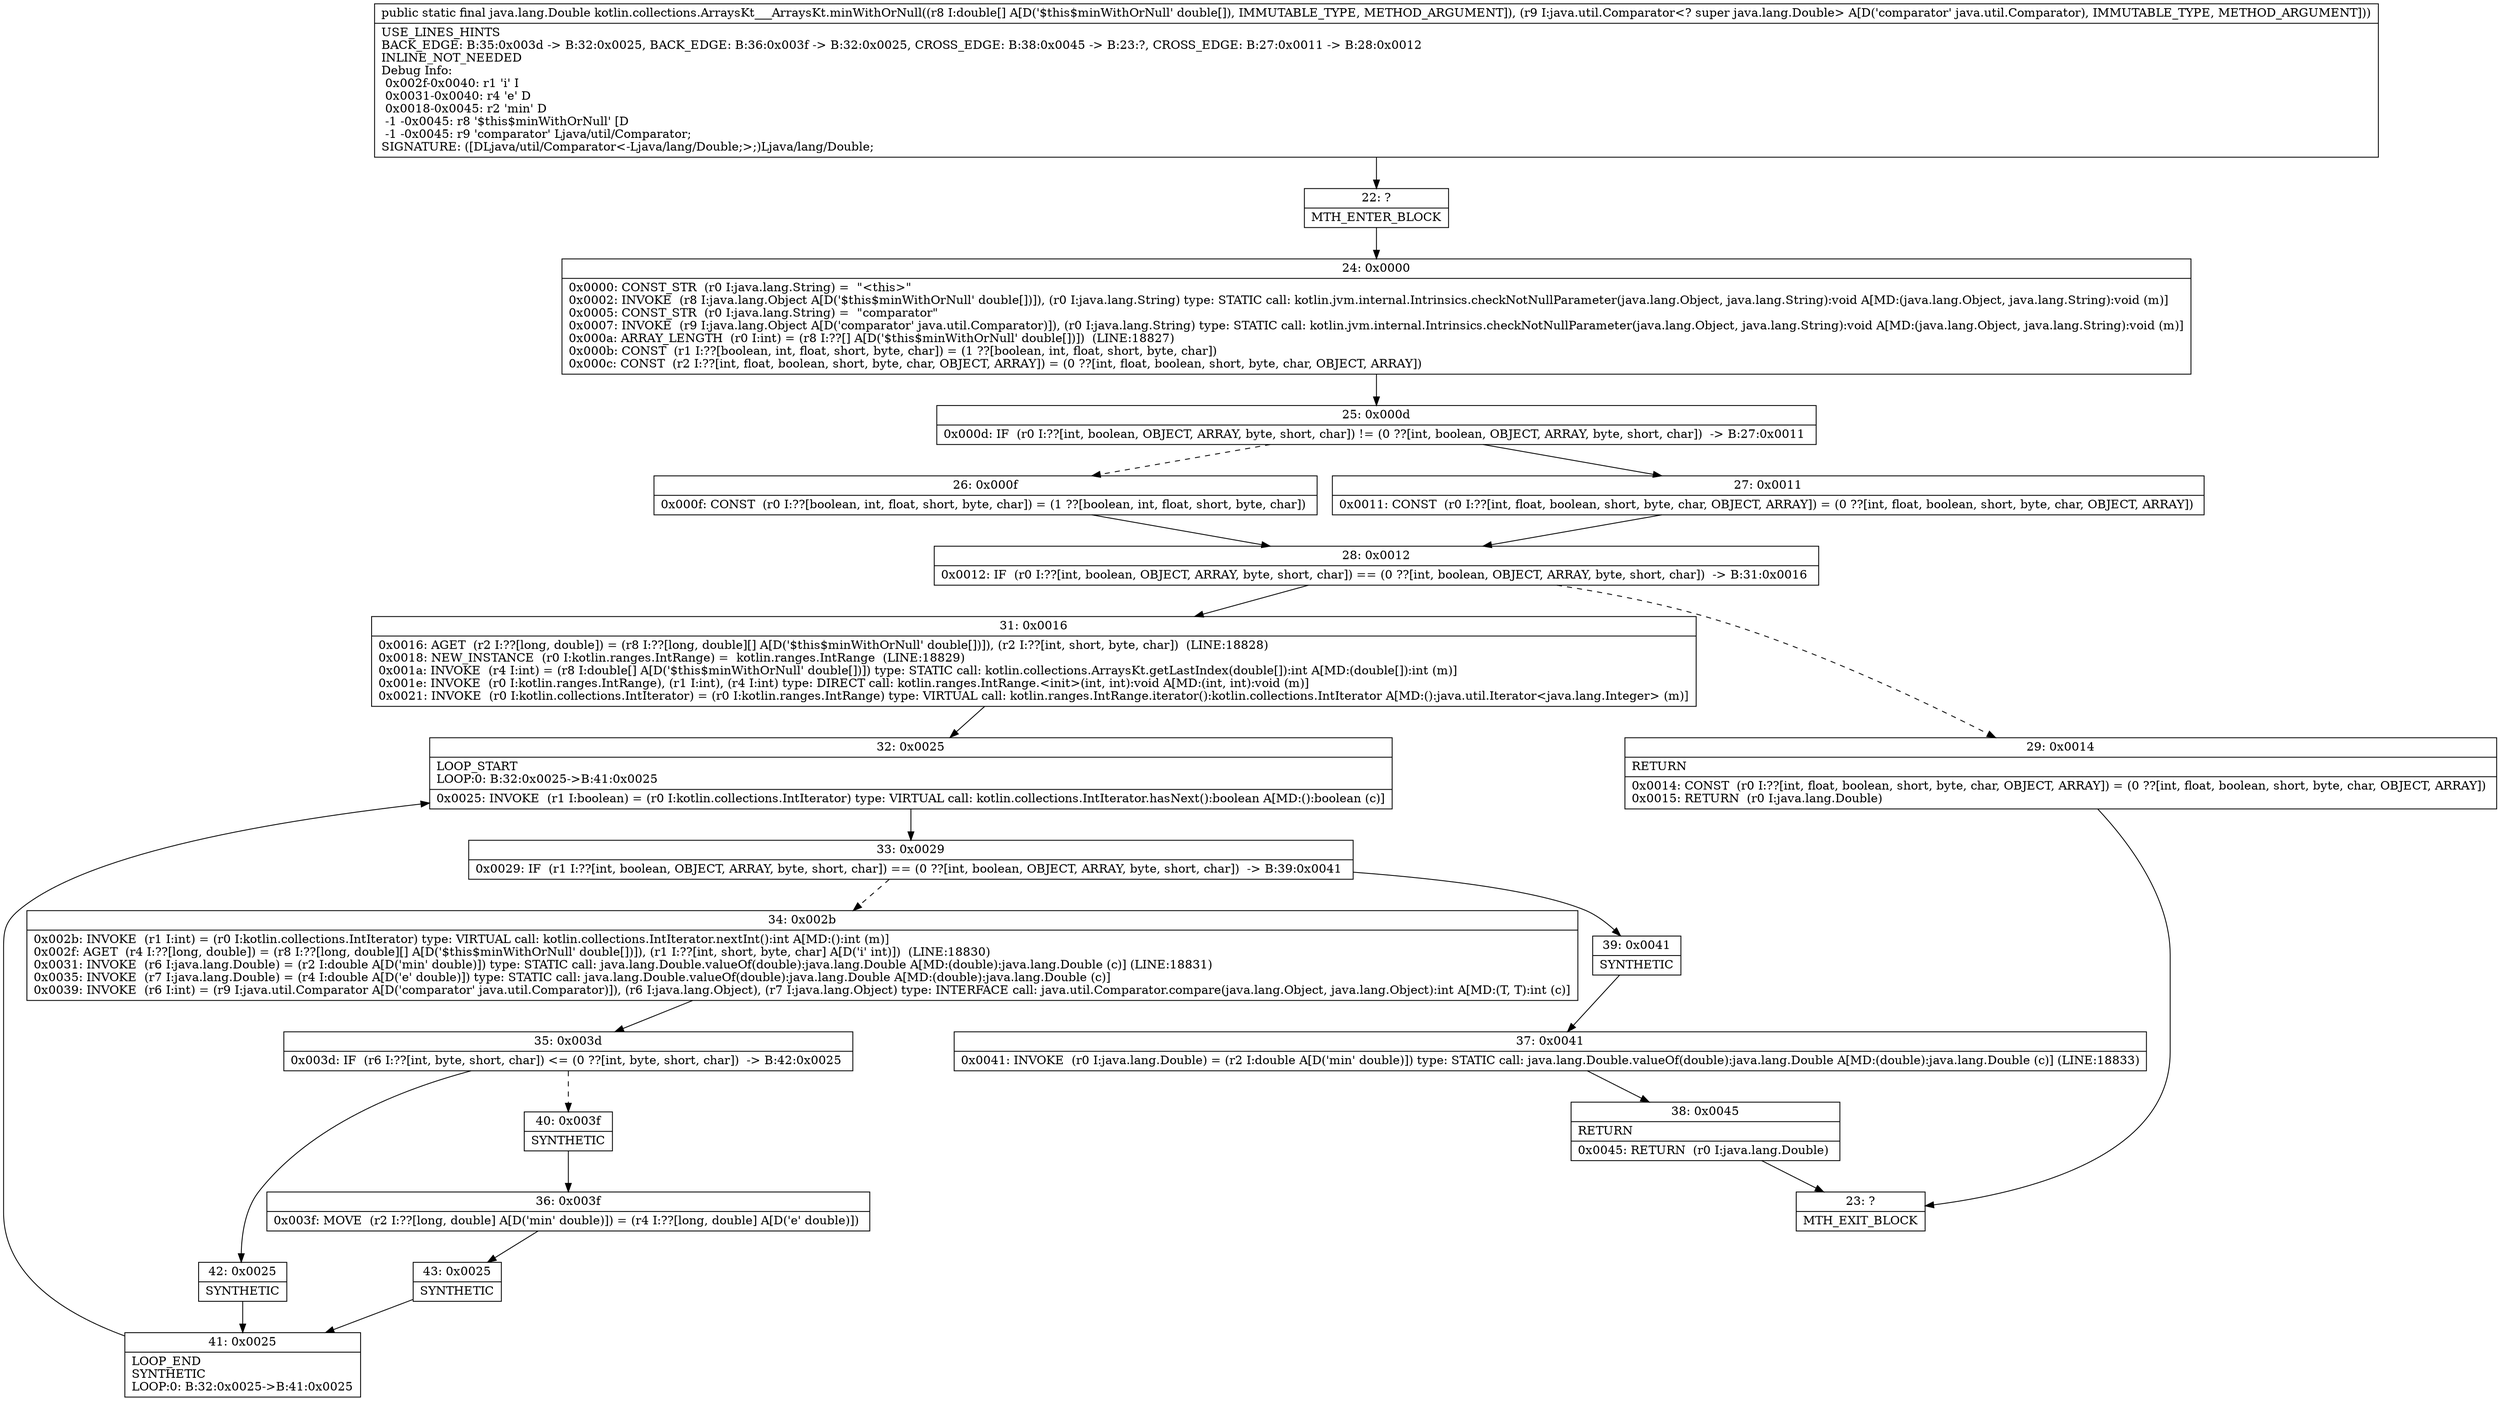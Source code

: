 digraph "CFG forkotlin.collections.ArraysKt___ArraysKt.minWithOrNull([DLjava\/util\/Comparator;)Ljava\/lang\/Double;" {
Node_22 [shape=record,label="{22\:\ ?|MTH_ENTER_BLOCK\l}"];
Node_24 [shape=record,label="{24\:\ 0x0000|0x0000: CONST_STR  (r0 I:java.lang.String) =  \"\<this\>\" \l0x0002: INVOKE  (r8 I:java.lang.Object A[D('$this$minWithOrNull' double[])]), (r0 I:java.lang.String) type: STATIC call: kotlin.jvm.internal.Intrinsics.checkNotNullParameter(java.lang.Object, java.lang.String):void A[MD:(java.lang.Object, java.lang.String):void (m)]\l0x0005: CONST_STR  (r0 I:java.lang.String) =  \"comparator\" \l0x0007: INVOKE  (r9 I:java.lang.Object A[D('comparator' java.util.Comparator)]), (r0 I:java.lang.String) type: STATIC call: kotlin.jvm.internal.Intrinsics.checkNotNullParameter(java.lang.Object, java.lang.String):void A[MD:(java.lang.Object, java.lang.String):void (m)]\l0x000a: ARRAY_LENGTH  (r0 I:int) = (r8 I:??[] A[D('$this$minWithOrNull' double[])])  (LINE:18827)\l0x000b: CONST  (r1 I:??[boolean, int, float, short, byte, char]) = (1 ??[boolean, int, float, short, byte, char]) \l0x000c: CONST  (r2 I:??[int, float, boolean, short, byte, char, OBJECT, ARRAY]) = (0 ??[int, float, boolean, short, byte, char, OBJECT, ARRAY]) \l}"];
Node_25 [shape=record,label="{25\:\ 0x000d|0x000d: IF  (r0 I:??[int, boolean, OBJECT, ARRAY, byte, short, char]) != (0 ??[int, boolean, OBJECT, ARRAY, byte, short, char])  \-\> B:27:0x0011 \l}"];
Node_26 [shape=record,label="{26\:\ 0x000f|0x000f: CONST  (r0 I:??[boolean, int, float, short, byte, char]) = (1 ??[boolean, int, float, short, byte, char]) \l}"];
Node_28 [shape=record,label="{28\:\ 0x0012|0x0012: IF  (r0 I:??[int, boolean, OBJECT, ARRAY, byte, short, char]) == (0 ??[int, boolean, OBJECT, ARRAY, byte, short, char])  \-\> B:31:0x0016 \l}"];
Node_29 [shape=record,label="{29\:\ 0x0014|RETURN\l|0x0014: CONST  (r0 I:??[int, float, boolean, short, byte, char, OBJECT, ARRAY]) = (0 ??[int, float, boolean, short, byte, char, OBJECT, ARRAY]) \l0x0015: RETURN  (r0 I:java.lang.Double) \l}"];
Node_23 [shape=record,label="{23\:\ ?|MTH_EXIT_BLOCK\l}"];
Node_31 [shape=record,label="{31\:\ 0x0016|0x0016: AGET  (r2 I:??[long, double]) = (r8 I:??[long, double][] A[D('$this$minWithOrNull' double[])]), (r2 I:??[int, short, byte, char])  (LINE:18828)\l0x0018: NEW_INSTANCE  (r0 I:kotlin.ranges.IntRange) =  kotlin.ranges.IntRange  (LINE:18829)\l0x001a: INVOKE  (r4 I:int) = (r8 I:double[] A[D('$this$minWithOrNull' double[])]) type: STATIC call: kotlin.collections.ArraysKt.getLastIndex(double[]):int A[MD:(double[]):int (m)]\l0x001e: INVOKE  (r0 I:kotlin.ranges.IntRange), (r1 I:int), (r4 I:int) type: DIRECT call: kotlin.ranges.IntRange.\<init\>(int, int):void A[MD:(int, int):void (m)]\l0x0021: INVOKE  (r0 I:kotlin.collections.IntIterator) = (r0 I:kotlin.ranges.IntRange) type: VIRTUAL call: kotlin.ranges.IntRange.iterator():kotlin.collections.IntIterator A[MD:():java.util.Iterator\<java.lang.Integer\> (m)]\l}"];
Node_32 [shape=record,label="{32\:\ 0x0025|LOOP_START\lLOOP:0: B:32:0x0025\-\>B:41:0x0025\l|0x0025: INVOKE  (r1 I:boolean) = (r0 I:kotlin.collections.IntIterator) type: VIRTUAL call: kotlin.collections.IntIterator.hasNext():boolean A[MD:():boolean (c)]\l}"];
Node_33 [shape=record,label="{33\:\ 0x0029|0x0029: IF  (r1 I:??[int, boolean, OBJECT, ARRAY, byte, short, char]) == (0 ??[int, boolean, OBJECT, ARRAY, byte, short, char])  \-\> B:39:0x0041 \l}"];
Node_34 [shape=record,label="{34\:\ 0x002b|0x002b: INVOKE  (r1 I:int) = (r0 I:kotlin.collections.IntIterator) type: VIRTUAL call: kotlin.collections.IntIterator.nextInt():int A[MD:():int (m)]\l0x002f: AGET  (r4 I:??[long, double]) = (r8 I:??[long, double][] A[D('$this$minWithOrNull' double[])]), (r1 I:??[int, short, byte, char] A[D('i' int)])  (LINE:18830)\l0x0031: INVOKE  (r6 I:java.lang.Double) = (r2 I:double A[D('min' double)]) type: STATIC call: java.lang.Double.valueOf(double):java.lang.Double A[MD:(double):java.lang.Double (c)] (LINE:18831)\l0x0035: INVOKE  (r7 I:java.lang.Double) = (r4 I:double A[D('e' double)]) type: STATIC call: java.lang.Double.valueOf(double):java.lang.Double A[MD:(double):java.lang.Double (c)]\l0x0039: INVOKE  (r6 I:int) = (r9 I:java.util.Comparator A[D('comparator' java.util.Comparator)]), (r6 I:java.lang.Object), (r7 I:java.lang.Object) type: INTERFACE call: java.util.Comparator.compare(java.lang.Object, java.lang.Object):int A[MD:(T, T):int (c)]\l}"];
Node_35 [shape=record,label="{35\:\ 0x003d|0x003d: IF  (r6 I:??[int, byte, short, char]) \<= (0 ??[int, byte, short, char])  \-\> B:42:0x0025 \l}"];
Node_40 [shape=record,label="{40\:\ 0x003f|SYNTHETIC\l}"];
Node_36 [shape=record,label="{36\:\ 0x003f|0x003f: MOVE  (r2 I:??[long, double] A[D('min' double)]) = (r4 I:??[long, double] A[D('e' double)]) \l}"];
Node_43 [shape=record,label="{43\:\ 0x0025|SYNTHETIC\l}"];
Node_41 [shape=record,label="{41\:\ 0x0025|LOOP_END\lSYNTHETIC\lLOOP:0: B:32:0x0025\-\>B:41:0x0025\l}"];
Node_42 [shape=record,label="{42\:\ 0x0025|SYNTHETIC\l}"];
Node_39 [shape=record,label="{39\:\ 0x0041|SYNTHETIC\l}"];
Node_37 [shape=record,label="{37\:\ 0x0041|0x0041: INVOKE  (r0 I:java.lang.Double) = (r2 I:double A[D('min' double)]) type: STATIC call: java.lang.Double.valueOf(double):java.lang.Double A[MD:(double):java.lang.Double (c)] (LINE:18833)\l}"];
Node_38 [shape=record,label="{38\:\ 0x0045|RETURN\l|0x0045: RETURN  (r0 I:java.lang.Double) \l}"];
Node_27 [shape=record,label="{27\:\ 0x0011|0x0011: CONST  (r0 I:??[int, float, boolean, short, byte, char, OBJECT, ARRAY]) = (0 ??[int, float, boolean, short, byte, char, OBJECT, ARRAY]) \l}"];
MethodNode[shape=record,label="{public static final java.lang.Double kotlin.collections.ArraysKt___ArraysKt.minWithOrNull((r8 I:double[] A[D('$this$minWithOrNull' double[]), IMMUTABLE_TYPE, METHOD_ARGUMENT]), (r9 I:java.util.Comparator\<? super java.lang.Double\> A[D('comparator' java.util.Comparator), IMMUTABLE_TYPE, METHOD_ARGUMENT]))  | USE_LINES_HINTS\lBACK_EDGE: B:35:0x003d \-\> B:32:0x0025, BACK_EDGE: B:36:0x003f \-\> B:32:0x0025, CROSS_EDGE: B:38:0x0045 \-\> B:23:?, CROSS_EDGE: B:27:0x0011 \-\> B:28:0x0012\lINLINE_NOT_NEEDED\lDebug Info:\l  0x002f\-0x0040: r1 'i' I\l  0x0031\-0x0040: r4 'e' D\l  0x0018\-0x0045: r2 'min' D\l  \-1 \-0x0045: r8 '$this$minWithOrNull' [D\l  \-1 \-0x0045: r9 'comparator' Ljava\/util\/Comparator;\lSIGNATURE: ([DLjava\/util\/Comparator\<\-Ljava\/lang\/Double;\>;)Ljava\/lang\/Double;\l}"];
MethodNode -> Node_22;Node_22 -> Node_24;
Node_24 -> Node_25;
Node_25 -> Node_26[style=dashed];
Node_25 -> Node_27;
Node_26 -> Node_28;
Node_28 -> Node_29[style=dashed];
Node_28 -> Node_31;
Node_29 -> Node_23;
Node_31 -> Node_32;
Node_32 -> Node_33;
Node_33 -> Node_34[style=dashed];
Node_33 -> Node_39;
Node_34 -> Node_35;
Node_35 -> Node_40[style=dashed];
Node_35 -> Node_42;
Node_40 -> Node_36;
Node_36 -> Node_43;
Node_43 -> Node_41;
Node_41 -> Node_32;
Node_42 -> Node_41;
Node_39 -> Node_37;
Node_37 -> Node_38;
Node_38 -> Node_23;
Node_27 -> Node_28;
}

